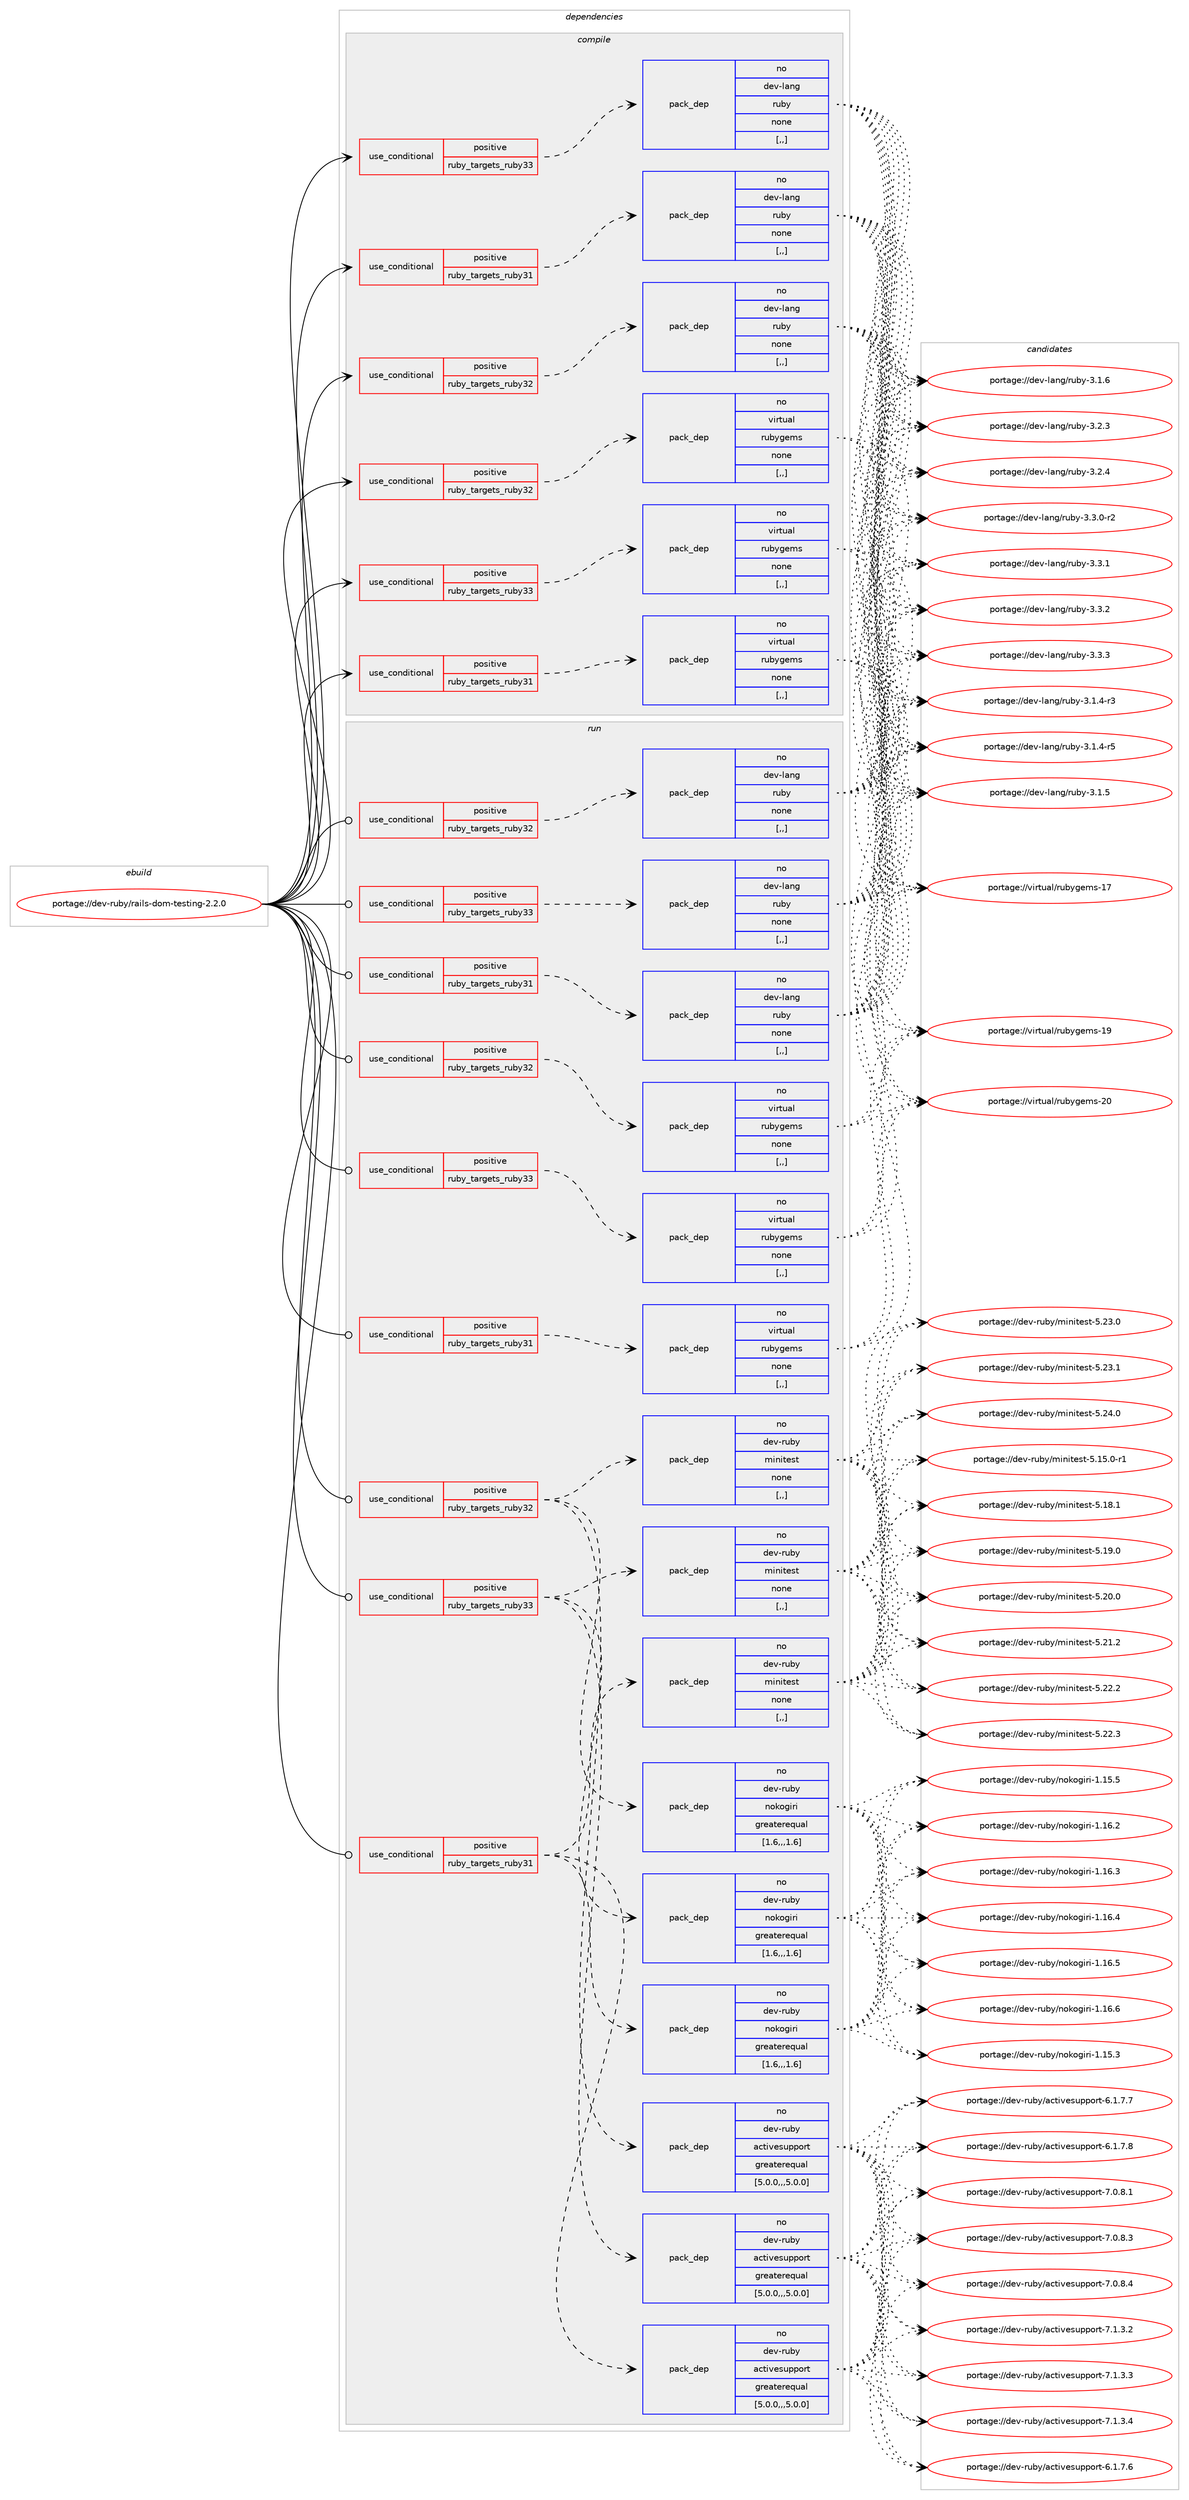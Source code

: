 digraph prolog {

# *************
# Graph options
# *************

newrank=true;
concentrate=true;
compound=true;
graph [rankdir=LR,fontname=Helvetica,fontsize=10,ranksep=1.5];#, ranksep=2.5, nodesep=0.2];
edge  [arrowhead=vee];
node  [fontname=Helvetica,fontsize=10];

# **********
# The ebuild
# **********

subgraph cluster_leftcol {
color=gray;
rank=same;
label=<<i>ebuild</i>>;
id [label="portage://dev-ruby/rails-dom-testing-2.2.0", color=red, width=4, href="../dev-ruby/rails-dom-testing-2.2.0.svg"];
}

# ****************
# The dependencies
# ****************

subgraph cluster_midcol {
color=gray;
label=<<i>dependencies</i>>;
subgraph cluster_compile {
fillcolor="#eeeeee";
style=filled;
label=<<i>compile</i>>;
subgraph cond52067 {
dependency192100 [label=<<TABLE BORDER="0" CELLBORDER="1" CELLSPACING="0" CELLPADDING="4"><TR><TD ROWSPAN="3" CELLPADDING="10">use_conditional</TD></TR><TR><TD>positive</TD></TR><TR><TD>ruby_targets_ruby31</TD></TR></TABLE>>, shape=none, color=red];
subgraph pack138716 {
dependency192101 [label=<<TABLE BORDER="0" CELLBORDER="1" CELLSPACING="0" CELLPADDING="4" WIDTH="220"><TR><TD ROWSPAN="6" CELLPADDING="30">pack_dep</TD></TR><TR><TD WIDTH="110">no</TD></TR><TR><TD>dev-lang</TD></TR><TR><TD>ruby</TD></TR><TR><TD>none</TD></TR><TR><TD>[,,]</TD></TR></TABLE>>, shape=none, color=blue];
}
dependency192100:e -> dependency192101:w [weight=20,style="dashed",arrowhead="vee"];
}
id:e -> dependency192100:w [weight=20,style="solid",arrowhead="vee"];
subgraph cond52068 {
dependency192102 [label=<<TABLE BORDER="0" CELLBORDER="1" CELLSPACING="0" CELLPADDING="4"><TR><TD ROWSPAN="3" CELLPADDING="10">use_conditional</TD></TR><TR><TD>positive</TD></TR><TR><TD>ruby_targets_ruby31</TD></TR></TABLE>>, shape=none, color=red];
subgraph pack138717 {
dependency192103 [label=<<TABLE BORDER="0" CELLBORDER="1" CELLSPACING="0" CELLPADDING="4" WIDTH="220"><TR><TD ROWSPAN="6" CELLPADDING="30">pack_dep</TD></TR><TR><TD WIDTH="110">no</TD></TR><TR><TD>virtual</TD></TR><TR><TD>rubygems</TD></TR><TR><TD>none</TD></TR><TR><TD>[,,]</TD></TR></TABLE>>, shape=none, color=blue];
}
dependency192102:e -> dependency192103:w [weight=20,style="dashed",arrowhead="vee"];
}
id:e -> dependency192102:w [weight=20,style="solid",arrowhead="vee"];
subgraph cond52069 {
dependency192104 [label=<<TABLE BORDER="0" CELLBORDER="1" CELLSPACING="0" CELLPADDING="4"><TR><TD ROWSPAN="3" CELLPADDING="10">use_conditional</TD></TR><TR><TD>positive</TD></TR><TR><TD>ruby_targets_ruby32</TD></TR></TABLE>>, shape=none, color=red];
subgraph pack138718 {
dependency192105 [label=<<TABLE BORDER="0" CELLBORDER="1" CELLSPACING="0" CELLPADDING="4" WIDTH="220"><TR><TD ROWSPAN="6" CELLPADDING="30">pack_dep</TD></TR><TR><TD WIDTH="110">no</TD></TR><TR><TD>dev-lang</TD></TR><TR><TD>ruby</TD></TR><TR><TD>none</TD></TR><TR><TD>[,,]</TD></TR></TABLE>>, shape=none, color=blue];
}
dependency192104:e -> dependency192105:w [weight=20,style="dashed",arrowhead="vee"];
}
id:e -> dependency192104:w [weight=20,style="solid",arrowhead="vee"];
subgraph cond52070 {
dependency192106 [label=<<TABLE BORDER="0" CELLBORDER="1" CELLSPACING="0" CELLPADDING="4"><TR><TD ROWSPAN="3" CELLPADDING="10">use_conditional</TD></TR><TR><TD>positive</TD></TR><TR><TD>ruby_targets_ruby32</TD></TR></TABLE>>, shape=none, color=red];
subgraph pack138719 {
dependency192107 [label=<<TABLE BORDER="0" CELLBORDER="1" CELLSPACING="0" CELLPADDING="4" WIDTH="220"><TR><TD ROWSPAN="6" CELLPADDING="30">pack_dep</TD></TR><TR><TD WIDTH="110">no</TD></TR><TR><TD>virtual</TD></TR><TR><TD>rubygems</TD></TR><TR><TD>none</TD></TR><TR><TD>[,,]</TD></TR></TABLE>>, shape=none, color=blue];
}
dependency192106:e -> dependency192107:w [weight=20,style="dashed",arrowhead="vee"];
}
id:e -> dependency192106:w [weight=20,style="solid",arrowhead="vee"];
subgraph cond52071 {
dependency192108 [label=<<TABLE BORDER="0" CELLBORDER="1" CELLSPACING="0" CELLPADDING="4"><TR><TD ROWSPAN="3" CELLPADDING="10">use_conditional</TD></TR><TR><TD>positive</TD></TR><TR><TD>ruby_targets_ruby33</TD></TR></TABLE>>, shape=none, color=red];
subgraph pack138720 {
dependency192109 [label=<<TABLE BORDER="0" CELLBORDER="1" CELLSPACING="0" CELLPADDING="4" WIDTH="220"><TR><TD ROWSPAN="6" CELLPADDING="30">pack_dep</TD></TR><TR><TD WIDTH="110">no</TD></TR><TR><TD>dev-lang</TD></TR><TR><TD>ruby</TD></TR><TR><TD>none</TD></TR><TR><TD>[,,]</TD></TR></TABLE>>, shape=none, color=blue];
}
dependency192108:e -> dependency192109:w [weight=20,style="dashed",arrowhead="vee"];
}
id:e -> dependency192108:w [weight=20,style="solid",arrowhead="vee"];
subgraph cond52072 {
dependency192110 [label=<<TABLE BORDER="0" CELLBORDER="1" CELLSPACING="0" CELLPADDING="4"><TR><TD ROWSPAN="3" CELLPADDING="10">use_conditional</TD></TR><TR><TD>positive</TD></TR><TR><TD>ruby_targets_ruby33</TD></TR></TABLE>>, shape=none, color=red];
subgraph pack138721 {
dependency192111 [label=<<TABLE BORDER="0" CELLBORDER="1" CELLSPACING="0" CELLPADDING="4" WIDTH="220"><TR><TD ROWSPAN="6" CELLPADDING="30">pack_dep</TD></TR><TR><TD WIDTH="110">no</TD></TR><TR><TD>virtual</TD></TR><TR><TD>rubygems</TD></TR><TR><TD>none</TD></TR><TR><TD>[,,]</TD></TR></TABLE>>, shape=none, color=blue];
}
dependency192110:e -> dependency192111:w [weight=20,style="dashed",arrowhead="vee"];
}
id:e -> dependency192110:w [weight=20,style="solid",arrowhead="vee"];
}
subgraph cluster_compileandrun {
fillcolor="#eeeeee";
style=filled;
label=<<i>compile and run</i>>;
}
subgraph cluster_run {
fillcolor="#eeeeee";
style=filled;
label=<<i>run</i>>;
subgraph cond52073 {
dependency192112 [label=<<TABLE BORDER="0" CELLBORDER="1" CELLSPACING="0" CELLPADDING="4"><TR><TD ROWSPAN="3" CELLPADDING="10">use_conditional</TD></TR><TR><TD>positive</TD></TR><TR><TD>ruby_targets_ruby31</TD></TR></TABLE>>, shape=none, color=red];
subgraph pack138722 {
dependency192113 [label=<<TABLE BORDER="0" CELLBORDER="1" CELLSPACING="0" CELLPADDING="4" WIDTH="220"><TR><TD ROWSPAN="6" CELLPADDING="30">pack_dep</TD></TR><TR><TD WIDTH="110">no</TD></TR><TR><TD>dev-lang</TD></TR><TR><TD>ruby</TD></TR><TR><TD>none</TD></TR><TR><TD>[,,]</TD></TR></TABLE>>, shape=none, color=blue];
}
dependency192112:e -> dependency192113:w [weight=20,style="dashed",arrowhead="vee"];
}
id:e -> dependency192112:w [weight=20,style="solid",arrowhead="odot"];
subgraph cond52074 {
dependency192114 [label=<<TABLE BORDER="0" CELLBORDER="1" CELLSPACING="0" CELLPADDING="4"><TR><TD ROWSPAN="3" CELLPADDING="10">use_conditional</TD></TR><TR><TD>positive</TD></TR><TR><TD>ruby_targets_ruby31</TD></TR></TABLE>>, shape=none, color=red];
subgraph pack138723 {
dependency192115 [label=<<TABLE BORDER="0" CELLBORDER="1" CELLSPACING="0" CELLPADDING="4" WIDTH="220"><TR><TD ROWSPAN="6" CELLPADDING="30">pack_dep</TD></TR><TR><TD WIDTH="110">no</TD></TR><TR><TD>dev-ruby</TD></TR><TR><TD>activesupport</TD></TR><TR><TD>greaterequal</TD></TR><TR><TD>[5.0.0,,,5.0.0]</TD></TR></TABLE>>, shape=none, color=blue];
}
dependency192114:e -> dependency192115:w [weight=20,style="dashed",arrowhead="vee"];
subgraph pack138724 {
dependency192116 [label=<<TABLE BORDER="0" CELLBORDER="1" CELLSPACING="0" CELLPADDING="4" WIDTH="220"><TR><TD ROWSPAN="6" CELLPADDING="30">pack_dep</TD></TR><TR><TD WIDTH="110">no</TD></TR><TR><TD>dev-ruby</TD></TR><TR><TD>nokogiri</TD></TR><TR><TD>greaterequal</TD></TR><TR><TD>[1.6,,,1.6]</TD></TR></TABLE>>, shape=none, color=blue];
}
dependency192114:e -> dependency192116:w [weight=20,style="dashed",arrowhead="vee"];
subgraph pack138725 {
dependency192117 [label=<<TABLE BORDER="0" CELLBORDER="1" CELLSPACING="0" CELLPADDING="4" WIDTH="220"><TR><TD ROWSPAN="6" CELLPADDING="30">pack_dep</TD></TR><TR><TD WIDTH="110">no</TD></TR><TR><TD>dev-ruby</TD></TR><TR><TD>minitest</TD></TR><TR><TD>none</TD></TR><TR><TD>[,,]</TD></TR></TABLE>>, shape=none, color=blue];
}
dependency192114:e -> dependency192117:w [weight=20,style="dashed",arrowhead="vee"];
}
id:e -> dependency192114:w [weight=20,style="solid",arrowhead="odot"];
subgraph cond52075 {
dependency192118 [label=<<TABLE BORDER="0" CELLBORDER="1" CELLSPACING="0" CELLPADDING="4"><TR><TD ROWSPAN="3" CELLPADDING="10">use_conditional</TD></TR><TR><TD>positive</TD></TR><TR><TD>ruby_targets_ruby31</TD></TR></TABLE>>, shape=none, color=red];
subgraph pack138726 {
dependency192119 [label=<<TABLE BORDER="0" CELLBORDER="1" CELLSPACING="0" CELLPADDING="4" WIDTH="220"><TR><TD ROWSPAN="6" CELLPADDING="30">pack_dep</TD></TR><TR><TD WIDTH="110">no</TD></TR><TR><TD>virtual</TD></TR><TR><TD>rubygems</TD></TR><TR><TD>none</TD></TR><TR><TD>[,,]</TD></TR></TABLE>>, shape=none, color=blue];
}
dependency192118:e -> dependency192119:w [weight=20,style="dashed",arrowhead="vee"];
}
id:e -> dependency192118:w [weight=20,style="solid",arrowhead="odot"];
subgraph cond52076 {
dependency192120 [label=<<TABLE BORDER="0" CELLBORDER="1" CELLSPACING="0" CELLPADDING="4"><TR><TD ROWSPAN="3" CELLPADDING="10">use_conditional</TD></TR><TR><TD>positive</TD></TR><TR><TD>ruby_targets_ruby32</TD></TR></TABLE>>, shape=none, color=red];
subgraph pack138727 {
dependency192121 [label=<<TABLE BORDER="0" CELLBORDER="1" CELLSPACING="0" CELLPADDING="4" WIDTH="220"><TR><TD ROWSPAN="6" CELLPADDING="30">pack_dep</TD></TR><TR><TD WIDTH="110">no</TD></TR><TR><TD>dev-lang</TD></TR><TR><TD>ruby</TD></TR><TR><TD>none</TD></TR><TR><TD>[,,]</TD></TR></TABLE>>, shape=none, color=blue];
}
dependency192120:e -> dependency192121:w [weight=20,style="dashed",arrowhead="vee"];
}
id:e -> dependency192120:w [weight=20,style="solid",arrowhead="odot"];
subgraph cond52077 {
dependency192122 [label=<<TABLE BORDER="0" CELLBORDER="1" CELLSPACING="0" CELLPADDING="4"><TR><TD ROWSPAN="3" CELLPADDING="10">use_conditional</TD></TR><TR><TD>positive</TD></TR><TR><TD>ruby_targets_ruby32</TD></TR></TABLE>>, shape=none, color=red];
subgraph pack138728 {
dependency192123 [label=<<TABLE BORDER="0" CELLBORDER="1" CELLSPACING="0" CELLPADDING="4" WIDTH="220"><TR><TD ROWSPAN="6" CELLPADDING="30">pack_dep</TD></TR><TR><TD WIDTH="110">no</TD></TR><TR><TD>dev-ruby</TD></TR><TR><TD>activesupport</TD></TR><TR><TD>greaterequal</TD></TR><TR><TD>[5.0.0,,,5.0.0]</TD></TR></TABLE>>, shape=none, color=blue];
}
dependency192122:e -> dependency192123:w [weight=20,style="dashed",arrowhead="vee"];
subgraph pack138729 {
dependency192124 [label=<<TABLE BORDER="0" CELLBORDER="1" CELLSPACING="0" CELLPADDING="4" WIDTH="220"><TR><TD ROWSPAN="6" CELLPADDING="30">pack_dep</TD></TR><TR><TD WIDTH="110">no</TD></TR><TR><TD>dev-ruby</TD></TR><TR><TD>nokogiri</TD></TR><TR><TD>greaterequal</TD></TR><TR><TD>[1.6,,,1.6]</TD></TR></TABLE>>, shape=none, color=blue];
}
dependency192122:e -> dependency192124:w [weight=20,style="dashed",arrowhead="vee"];
subgraph pack138730 {
dependency192125 [label=<<TABLE BORDER="0" CELLBORDER="1" CELLSPACING="0" CELLPADDING="4" WIDTH="220"><TR><TD ROWSPAN="6" CELLPADDING="30">pack_dep</TD></TR><TR><TD WIDTH="110">no</TD></TR><TR><TD>dev-ruby</TD></TR><TR><TD>minitest</TD></TR><TR><TD>none</TD></TR><TR><TD>[,,]</TD></TR></TABLE>>, shape=none, color=blue];
}
dependency192122:e -> dependency192125:w [weight=20,style="dashed",arrowhead="vee"];
}
id:e -> dependency192122:w [weight=20,style="solid",arrowhead="odot"];
subgraph cond52078 {
dependency192126 [label=<<TABLE BORDER="0" CELLBORDER="1" CELLSPACING="0" CELLPADDING="4"><TR><TD ROWSPAN="3" CELLPADDING="10">use_conditional</TD></TR><TR><TD>positive</TD></TR><TR><TD>ruby_targets_ruby32</TD></TR></TABLE>>, shape=none, color=red];
subgraph pack138731 {
dependency192127 [label=<<TABLE BORDER="0" CELLBORDER="1" CELLSPACING="0" CELLPADDING="4" WIDTH="220"><TR><TD ROWSPAN="6" CELLPADDING="30">pack_dep</TD></TR><TR><TD WIDTH="110">no</TD></TR><TR><TD>virtual</TD></TR><TR><TD>rubygems</TD></TR><TR><TD>none</TD></TR><TR><TD>[,,]</TD></TR></TABLE>>, shape=none, color=blue];
}
dependency192126:e -> dependency192127:w [weight=20,style="dashed",arrowhead="vee"];
}
id:e -> dependency192126:w [weight=20,style="solid",arrowhead="odot"];
subgraph cond52079 {
dependency192128 [label=<<TABLE BORDER="0" CELLBORDER="1" CELLSPACING="0" CELLPADDING="4"><TR><TD ROWSPAN="3" CELLPADDING="10">use_conditional</TD></TR><TR><TD>positive</TD></TR><TR><TD>ruby_targets_ruby33</TD></TR></TABLE>>, shape=none, color=red];
subgraph pack138732 {
dependency192129 [label=<<TABLE BORDER="0" CELLBORDER="1" CELLSPACING="0" CELLPADDING="4" WIDTH="220"><TR><TD ROWSPAN="6" CELLPADDING="30">pack_dep</TD></TR><TR><TD WIDTH="110">no</TD></TR><TR><TD>dev-lang</TD></TR><TR><TD>ruby</TD></TR><TR><TD>none</TD></TR><TR><TD>[,,]</TD></TR></TABLE>>, shape=none, color=blue];
}
dependency192128:e -> dependency192129:w [weight=20,style="dashed",arrowhead="vee"];
}
id:e -> dependency192128:w [weight=20,style="solid",arrowhead="odot"];
subgraph cond52080 {
dependency192130 [label=<<TABLE BORDER="0" CELLBORDER="1" CELLSPACING="0" CELLPADDING="4"><TR><TD ROWSPAN="3" CELLPADDING="10">use_conditional</TD></TR><TR><TD>positive</TD></TR><TR><TD>ruby_targets_ruby33</TD></TR></TABLE>>, shape=none, color=red];
subgraph pack138733 {
dependency192131 [label=<<TABLE BORDER="0" CELLBORDER="1" CELLSPACING="0" CELLPADDING="4" WIDTH="220"><TR><TD ROWSPAN="6" CELLPADDING="30">pack_dep</TD></TR><TR><TD WIDTH="110">no</TD></TR><TR><TD>dev-ruby</TD></TR><TR><TD>activesupport</TD></TR><TR><TD>greaterequal</TD></TR><TR><TD>[5.0.0,,,5.0.0]</TD></TR></TABLE>>, shape=none, color=blue];
}
dependency192130:e -> dependency192131:w [weight=20,style="dashed",arrowhead="vee"];
subgraph pack138734 {
dependency192132 [label=<<TABLE BORDER="0" CELLBORDER="1" CELLSPACING="0" CELLPADDING="4" WIDTH="220"><TR><TD ROWSPAN="6" CELLPADDING="30">pack_dep</TD></TR><TR><TD WIDTH="110">no</TD></TR><TR><TD>dev-ruby</TD></TR><TR><TD>nokogiri</TD></TR><TR><TD>greaterequal</TD></TR><TR><TD>[1.6,,,1.6]</TD></TR></TABLE>>, shape=none, color=blue];
}
dependency192130:e -> dependency192132:w [weight=20,style="dashed",arrowhead="vee"];
subgraph pack138735 {
dependency192133 [label=<<TABLE BORDER="0" CELLBORDER="1" CELLSPACING="0" CELLPADDING="4" WIDTH="220"><TR><TD ROWSPAN="6" CELLPADDING="30">pack_dep</TD></TR><TR><TD WIDTH="110">no</TD></TR><TR><TD>dev-ruby</TD></TR><TR><TD>minitest</TD></TR><TR><TD>none</TD></TR><TR><TD>[,,]</TD></TR></TABLE>>, shape=none, color=blue];
}
dependency192130:e -> dependency192133:w [weight=20,style="dashed",arrowhead="vee"];
}
id:e -> dependency192130:w [weight=20,style="solid",arrowhead="odot"];
subgraph cond52081 {
dependency192134 [label=<<TABLE BORDER="0" CELLBORDER="1" CELLSPACING="0" CELLPADDING="4"><TR><TD ROWSPAN="3" CELLPADDING="10">use_conditional</TD></TR><TR><TD>positive</TD></TR><TR><TD>ruby_targets_ruby33</TD></TR></TABLE>>, shape=none, color=red];
subgraph pack138736 {
dependency192135 [label=<<TABLE BORDER="0" CELLBORDER="1" CELLSPACING="0" CELLPADDING="4" WIDTH="220"><TR><TD ROWSPAN="6" CELLPADDING="30">pack_dep</TD></TR><TR><TD WIDTH="110">no</TD></TR><TR><TD>virtual</TD></TR><TR><TD>rubygems</TD></TR><TR><TD>none</TD></TR><TR><TD>[,,]</TD></TR></TABLE>>, shape=none, color=blue];
}
dependency192134:e -> dependency192135:w [weight=20,style="dashed",arrowhead="vee"];
}
id:e -> dependency192134:w [weight=20,style="solid",arrowhead="odot"];
}
}

# **************
# The candidates
# **************

subgraph cluster_choices {
rank=same;
color=gray;
label=<<i>candidates</i>>;

subgraph choice138716 {
color=black;
nodesep=1;
choice100101118451089711010347114117981214551464946524511451 [label="portage://dev-lang/ruby-3.1.4-r3", color=red, width=4,href="../dev-lang/ruby-3.1.4-r3.svg"];
choice100101118451089711010347114117981214551464946524511453 [label="portage://dev-lang/ruby-3.1.4-r5", color=red, width=4,href="../dev-lang/ruby-3.1.4-r5.svg"];
choice10010111845108971101034711411798121455146494653 [label="portage://dev-lang/ruby-3.1.5", color=red, width=4,href="../dev-lang/ruby-3.1.5.svg"];
choice10010111845108971101034711411798121455146494654 [label="portage://dev-lang/ruby-3.1.6", color=red, width=4,href="../dev-lang/ruby-3.1.6.svg"];
choice10010111845108971101034711411798121455146504651 [label="portage://dev-lang/ruby-3.2.3", color=red, width=4,href="../dev-lang/ruby-3.2.3.svg"];
choice10010111845108971101034711411798121455146504652 [label="portage://dev-lang/ruby-3.2.4", color=red, width=4,href="../dev-lang/ruby-3.2.4.svg"];
choice100101118451089711010347114117981214551465146484511450 [label="portage://dev-lang/ruby-3.3.0-r2", color=red, width=4,href="../dev-lang/ruby-3.3.0-r2.svg"];
choice10010111845108971101034711411798121455146514649 [label="portage://dev-lang/ruby-3.3.1", color=red, width=4,href="../dev-lang/ruby-3.3.1.svg"];
choice10010111845108971101034711411798121455146514650 [label="portage://dev-lang/ruby-3.3.2", color=red, width=4,href="../dev-lang/ruby-3.3.2.svg"];
choice10010111845108971101034711411798121455146514651 [label="portage://dev-lang/ruby-3.3.3", color=red, width=4,href="../dev-lang/ruby-3.3.3.svg"];
dependency192101:e -> choice100101118451089711010347114117981214551464946524511451:w [style=dotted,weight="100"];
dependency192101:e -> choice100101118451089711010347114117981214551464946524511453:w [style=dotted,weight="100"];
dependency192101:e -> choice10010111845108971101034711411798121455146494653:w [style=dotted,weight="100"];
dependency192101:e -> choice10010111845108971101034711411798121455146494654:w [style=dotted,weight="100"];
dependency192101:e -> choice10010111845108971101034711411798121455146504651:w [style=dotted,weight="100"];
dependency192101:e -> choice10010111845108971101034711411798121455146504652:w [style=dotted,weight="100"];
dependency192101:e -> choice100101118451089711010347114117981214551465146484511450:w [style=dotted,weight="100"];
dependency192101:e -> choice10010111845108971101034711411798121455146514649:w [style=dotted,weight="100"];
dependency192101:e -> choice10010111845108971101034711411798121455146514650:w [style=dotted,weight="100"];
dependency192101:e -> choice10010111845108971101034711411798121455146514651:w [style=dotted,weight="100"];
}
subgraph choice138717 {
color=black;
nodesep=1;
choice118105114116117971084711411798121103101109115454955 [label="portage://virtual/rubygems-17", color=red, width=4,href="../virtual/rubygems-17.svg"];
choice118105114116117971084711411798121103101109115454957 [label="portage://virtual/rubygems-19", color=red, width=4,href="../virtual/rubygems-19.svg"];
choice118105114116117971084711411798121103101109115455048 [label="portage://virtual/rubygems-20", color=red, width=4,href="../virtual/rubygems-20.svg"];
dependency192103:e -> choice118105114116117971084711411798121103101109115454955:w [style=dotted,weight="100"];
dependency192103:e -> choice118105114116117971084711411798121103101109115454957:w [style=dotted,weight="100"];
dependency192103:e -> choice118105114116117971084711411798121103101109115455048:w [style=dotted,weight="100"];
}
subgraph choice138718 {
color=black;
nodesep=1;
choice100101118451089711010347114117981214551464946524511451 [label="portage://dev-lang/ruby-3.1.4-r3", color=red, width=4,href="../dev-lang/ruby-3.1.4-r3.svg"];
choice100101118451089711010347114117981214551464946524511453 [label="portage://dev-lang/ruby-3.1.4-r5", color=red, width=4,href="../dev-lang/ruby-3.1.4-r5.svg"];
choice10010111845108971101034711411798121455146494653 [label="portage://dev-lang/ruby-3.1.5", color=red, width=4,href="../dev-lang/ruby-3.1.5.svg"];
choice10010111845108971101034711411798121455146494654 [label="portage://dev-lang/ruby-3.1.6", color=red, width=4,href="../dev-lang/ruby-3.1.6.svg"];
choice10010111845108971101034711411798121455146504651 [label="portage://dev-lang/ruby-3.2.3", color=red, width=4,href="../dev-lang/ruby-3.2.3.svg"];
choice10010111845108971101034711411798121455146504652 [label="portage://dev-lang/ruby-3.2.4", color=red, width=4,href="../dev-lang/ruby-3.2.4.svg"];
choice100101118451089711010347114117981214551465146484511450 [label="portage://dev-lang/ruby-3.3.0-r2", color=red, width=4,href="../dev-lang/ruby-3.3.0-r2.svg"];
choice10010111845108971101034711411798121455146514649 [label="portage://dev-lang/ruby-3.3.1", color=red, width=4,href="../dev-lang/ruby-3.3.1.svg"];
choice10010111845108971101034711411798121455146514650 [label="portage://dev-lang/ruby-3.3.2", color=red, width=4,href="../dev-lang/ruby-3.3.2.svg"];
choice10010111845108971101034711411798121455146514651 [label="portage://dev-lang/ruby-3.3.3", color=red, width=4,href="../dev-lang/ruby-3.3.3.svg"];
dependency192105:e -> choice100101118451089711010347114117981214551464946524511451:w [style=dotted,weight="100"];
dependency192105:e -> choice100101118451089711010347114117981214551464946524511453:w [style=dotted,weight="100"];
dependency192105:e -> choice10010111845108971101034711411798121455146494653:w [style=dotted,weight="100"];
dependency192105:e -> choice10010111845108971101034711411798121455146494654:w [style=dotted,weight="100"];
dependency192105:e -> choice10010111845108971101034711411798121455146504651:w [style=dotted,weight="100"];
dependency192105:e -> choice10010111845108971101034711411798121455146504652:w [style=dotted,weight="100"];
dependency192105:e -> choice100101118451089711010347114117981214551465146484511450:w [style=dotted,weight="100"];
dependency192105:e -> choice10010111845108971101034711411798121455146514649:w [style=dotted,weight="100"];
dependency192105:e -> choice10010111845108971101034711411798121455146514650:w [style=dotted,weight="100"];
dependency192105:e -> choice10010111845108971101034711411798121455146514651:w [style=dotted,weight="100"];
}
subgraph choice138719 {
color=black;
nodesep=1;
choice118105114116117971084711411798121103101109115454955 [label="portage://virtual/rubygems-17", color=red, width=4,href="../virtual/rubygems-17.svg"];
choice118105114116117971084711411798121103101109115454957 [label="portage://virtual/rubygems-19", color=red, width=4,href="../virtual/rubygems-19.svg"];
choice118105114116117971084711411798121103101109115455048 [label="portage://virtual/rubygems-20", color=red, width=4,href="../virtual/rubygems-20.svg"];
dependency192107:e -> choice118105114116117971084711411798121103101109115454955:w [style=dotted,weight="100"];
dependency192107:e -> choice118105114116117971084711411798121103101109115454957:w [style=dotted,weight="100"];
dependency192107:e -> choice118105114116117971084711411798121103101109115455048:w [style=dotted,weight="100"];
}
subgraph choice138720 {
color=black;
nodesep=1;
choice100101118451089711010347114117981214551464946524511451 [label="portage://dev-lang/ruby-3.1.4-r3", color=red, width=4,href="../dev-lang/ruby-3.1.4-r3.svg"];
choice100101118451089711010347114117981214551464946524511453 [label="portage://dev-lang/ruby-3.1.4-r5", color=red, width=4,href="../dev-lang/ruby-3.1.4-r5.svg"];
choice10010111845108971101034711411798121455146494653 [label="portage://dev-lang/ruby-3.1.5", color=red, width=4,href="../dev-lang/ruby-3.1.5.svg"];
choice10010111845108971101034711411798121455146494654 [label="portage://dev-lang/ruby-3.1.6", color=red, width=4,href="../dev-lang/ruby-3.1.6.svg"];
choice10010111845108971101034711411798121455146504651 [label="portage://dev-lang/ruby-3.2.3", color=red, width=4,href="../dev-lang/ruby-3.2.3.svg"];
choice10010111845108971101034711411798121455146504652 [label="portage://dev-lang/ruby-3.2.4", color=red, width=4,href="../dev-lang/ruby-3.2.4.svg"];
choice100101118451089711010347114117981214551465146484511450 [label="portage://dev-lang/ruby-3.3.0-r2", color=red, width=4,href="../dev-lang/ruby-3.3.0-r2.svg"];
choice10010111845108971101034711411798121455146514649 [label="portage://dev-lang/ruby-3.3.1", color=red, width=4,href="../dev-lang/ruby-3.3.1.svg"];
choice10010111845108971101034711411798121455146514650 [label="portage://dev-lang/ruby-3.3.2", color=red, width=4,href="../dev-lang/ruby-3.3.2.svg"];
choice10010111845108971101034711411798121455146514651 [label="portage://dev-lang/ruby-3.3.3", color=red, width=4,href="../dev-lang/ruby-3.3.3.svg"];
dependency192109:e -> choice100101118451089711010347114117981214551464946524511451:w [style=dotted,weight="100"];
dependency192109:e -> choice100101118451089711010347114117981214551464946524511453:w [style=dotted,weight="100"];
dependency192109:e -> choice10010111845108971101034711411798121455146494653:w [style=dotted,weight="100"];
dependency192109:e -> choice10010111845108971101034711411798121455146494654:w [style=dotted,weight="100"];
dependency192109:e -> choice10010111845108971101034711411798121455146504651:w [style=dotted,weight="100"];
dependency192109:e -> choice10010111845108971101034711411798121455146504652:w [style=dotted,weight="100"];
dependency192109:e -> choice100101118451089711010347114117981214551465146484511450:w [style=dotted,weight="100"];
dependency192109:e -> choice10010111845108971101034711411798121455146514649:w [style=dotted,weight="100"];
dependency192109:e -> choice10010111845108971101034711411798121455146514650:w [style=dotted,weight="100"];
dependency192109:e -> choice10010111845108971101034711411798121455146514651:w [style=dotted,weight="100"];
}
subgraph choice138721 {
color=black;
nodesep=1;
choice118105114116117971084711411798121103101109115454955 [label="portage://virtual/rubygems-17", color=red, width=4,href="../virtual/rubygems-17.svg"];
choice118105114116117971084711411798121103101109115454957 [label="portage://virtual/rubygems-19", color=red, width=4,href="../virtual/rubygems-19.svg"];
choice118105114116117971084711411798121103101109115455048 [label="portage://virtual/rubygems-20", color=red, width=4,href="../virtual/rubygems-20.svg"];
dependency192111:e -> choice118105114116117971084711411798121103101109115454955:w [style=dotted,weight="100"];
dependency192111:e -> choice118105114116117971084711411798121103101109115454957:w [style=dotted,weight="100"];
dependency192111:e -> choice118105114116117971084711411798121103101109115455048:w [style=dotted,weight="100"];
}
subgraph choice138722 {
color=black;
nodesep=1;
choice100101118451089711010347114117981214551464946524511451 [label="portage://dev-lang/ruby-3.1.4-r3", color=red, width=4,href="../dev-lang/ruby-3.1.4-r3.svg"];
choice100101118451089711010347114117981214551464946524511453 [label="portage://dev-lang/ruby-3.1.4-r5", color=red, width=4,href="../dev-lang/ruby-3.1.4-r5.svg"];
choice10010111845108971101034711411798121455146494653 [label="portage://dev-lang/ruby-3.1.5", color=red, width=4,href="../dev-lang/ruby-3.1.5.svg"];
choice10010111845108971101034711411798121455146494654 [label="portage://dev-lang/ruby-3.1.6", color=red, width=4,href="../dev-lang/ruby-3.1.6.svg"];
choice10010111845108971101034711411798121455146504651 [label="portage://dev-lang/ruby-3.2.3", color=red, width=4,href="../dev-lang/ruby-3.2.3.svg"];
choice10010111845108971101034711411798121455146504652 [label="portage://dev-lang/ruby-3.2.4", color=red, width=4,href="../dev-lang/ruby-3.2.4.svg"];
choice100101118451089711010347114117981214551465146484511450 [label="portage://dev-lang/ruby-3.3.0-r2", color=red, width=4,href="../dev-lang/ruby-3.3.0-r2.svg"];
choice10010111845108971101034711411798121455146514649 [label="portage://dev-lang/ruby-3.3.1", color=red, width=4,href="../dev-lang/ruby-3.3.1.svg"];
choice10010111845108971101034711411798121455146514650 [label="portage://dev-lang/ruby-3.3.2", color=red, width=4,href="../dev-lang/ruby-3.3.2.svg"];
choice10010111845108971101034711411798121455146514651 [label="portage://dev-lang/ruby-3.3.3", color=red, width=4,href="../dev-lang/ruby-3.3.3.svg"];
dependency192113:e -> choice100101118451089711010347114117981214551464946524511451:w [style=dotted,weight="100"];
dependency192113:e -> choice100101118451089711010347114117981214551464946524511453:w [style=dotted,weight="100"];
dependency192113:e -> choice10010111845108971101034711411798121455146494653:w [style=dotted,weight="100"];
dependency192113:e -> choice10010111845108971101034711411798121455146494654:w [style=dotted,weight="100"];
dependency192113:e -> choice10010111845108971101034711411798121455146504651:w [style=dotted,weight="100"];
dependency192113:e -> choice10010111845108971101034711411798121455146504652:w [style=dotted,weight="100"];
dependency192113:e -> choice100101118451089711010347114117981214551465146484511450:w [style=dotted,weight="100"];
dependency192113:e -> choice10010111845108971101034711411798121455146514649:w [style=dotted,weight="100"];
dependency192113:e -> choice10010111845108971101034711411798121455146514650:w [style=dotted,weight="100"];
dependency192113:e -> choice10010111845108971101034711411798121455146514651:w [style=dotted,weight="100"];
}
subgraph choice138723 {
color=black;
nodesep=1;
choice10010111845114117981214797991161051181011151171121121111141164554464946554654 [label="portage://dev-ruby/activesupport-6.1.7.6", color=red, width=4,href="../dev-ruby/activesupport-6.1.7.6.svg"];
choice10010111845114117981214797991161051181011151171121121111141164554464946554655 [label="portage://dev-ruby/activesupport-6.1.7.7", color=red, width=4,href="../dev-ruby/activesupport-6.1.7.7.svg"];
choice10010111845114117981214797991161051181011151171121121111141164554464946554656 [label="portage://dev-ruby/activesupport-6.1.7.8", color=red, width=4,href="../dev-ruby/activesupport-6.1.7.8.svg"];
choice10010111845114117981214797991161051181011151171121121111141164555464846564649 [label="portage://dev-ruby/activesupport-7.0.8.1", color=red, width=4,href="../dev-ruby/activesupport-7.0.8.1.svg"];
choice10010111845114117981214797991161051181011151171121121111141164555464846564651 [label="portage://dev-ruby/activesupport-7.0.8.3", color=red, width=4,href="../dev-ruby/activesupport-7.0.8.3.svg"];
choice10010111845114117981214797991161051181011151171121121111141164555464846564652 [label="portage://dev-ruby/activesupport-7.0.8.4", color=red, width=4,href="../dev-ruby/activesupport-7.0.8.4.svg"];
choice10010111845114117981214797991161051181011151171121121111141164555464946514650 [label="portage://dev-ruby/activesupport-7.1.3.2", color=red, width=4,href="../dev-ruby/activesupport-7.1.3.2.svg"];
choice10010111845114117981214797991161051181011151171121121111141164555464946514651 [label="portage://dev-ruby/activesupport-7.1.3.3", color=red, width=4,href="../dev-ruby/activesupport-7.1.3.3.svg"];
choice10010111845114117981214797991161051181011151171121121111141164555464946514652 [label="portage://dev-ruby/activesupport-7.1.3.4", color=red, width=4,href="../dev-ruby/activesupport-7.1.3.4.svg"];
dependency192115:e -> choice10010111845114117981214797991161051181011151171121121111141164554464946554654:w [style=dotted,weight="100"];
dependency192115:e -> choice10010111845114117981214797991161051181011151171121121111141164554464946554655:w [style=dotted,weight="100"];
dependency192115:e -> choice10010111845114117981214797991161051181011151171121121111141164554464946554656:w [style=dotted,weight="100"];
dependency192115:e -> choice10010111845114117981214797991161051181011151171121121111141164555464846564649:w [style=dotted,weight="100"];
dependency192115:e -> choice10010111845114117981214797991161051181011151171121121111141164555464846564651:w [style=dotted,weight="100"];
dependency192115:e -> choice10010111845114117981214797991161051181011151171121121111141164555464846564652:w [style=dotted,weight="100"];
dependency192115:e -> choice10010111845114117981214797991161051181011151171121121111141164555464946514650:w [style=dotted,weight="100"];
dependency192115:e -> choice10010111845114117981214797991161051181011151171121121111141164555464946514651:w [style=dotted,weight="100"];
dependency192115:e -> choice10010111845114117981214797991161051181011151171121121111141164555464946514652:w [style=dotted,weight="100"];
}
subgraph choice138724 {
color=black;
nodesep=1;
choice10010111845114117981214711011110711110310511410545494649534651 [label="portage://dev-ruby/nokogiri-1.15.3", color=red, width=4,href="../dev-ruby/nokogiri-1.15.3.svg"];
choice10010111845114117981214711011110711110310511410545494649534653 [label="portage://dev-ruby/nokogiri-1.15.5", color=red, width=4,href="../dev-ruby/nokogiri-1.15.5.svg"];
choice10010111845114117981214711011110711110310511410545494649544650 [label="portage://dev-ruby/nokogiri-1.16.2", color=red, width=4,href="../dev-ruby/nokogiri-1.16.2.svg"];
choice10010111845114117981214711011110711110310511410545494649544651 [label="portage://dev-ruby/nokogiri-1.16.3", color=red, width=4,href="../dev-ruby/nokogiri-1.16.3.svg"];
choice10010111845114117981214711011110711110310511410545494649544652 [label="portage://dev-ruby/nokogiri-1.16.4", color=red, width=4,href="../dev-ruby/nokogiri-1.16.4.svg"];
choice10010111845114117981214711011110711110310511410545494649544653 [label="portage://dev-ruby/nokogiri-1.16.5", color=red, width=4,href="../dev-ruby/nokogiri-1.16.5.svg"];
choice10010111845114117981214711011110711110310511410545494649544654 [label="portage://dev-ruby/nokogiri-1.16.6", color=red, width=4,href="../dev-ruby/nokogiri-1.16.6.svg"];
dependency192116:e -> choice10010111845114117981214711011110711110310511410545494649534651:w [style=dotted,weight="100"];
dependency192116:e -> choice10010111845114117981214711011110711110310511410545494649534653:w [style=dotted,weight="100"];
dependency192116:e -> choice10010111845114117981214711011110711110310511410545494649544650:w [style=dotted,weight="100"];
dependency192116:e -> choice10010111845114117981214711011110711110310511410545494649544651:w [style=dotted,weight="100"];
dependency192116:e -> choice10010111845114117981214711011110711110310511410545494649544652:w [style=dotted,weight="100"];
dependency192116:e -> choice10010111845114117981214711011110711110310511410545494649544653:w [style=dotted,weight="100"];
dependency192116:e -> choice10010111845114117981214711011110711110310511410545494649544654:w [style=dotted,weight="100"];
}
subgraph choice138725 {
color=black;
nodesep=1;
choice100101118451141179812147109105110105116101115116455346495346484511449 [label="portage://dev-ruby/minitest-5.15.0-r1", color=red, width=4,href="../dev-ruby/minitest-5.15.0-r1.svg"];
choice10010111845114117981214710910511010511610111511645534649564649 [label="portage://dev-ruby/minitest-5.18.1", color=red, width=4,href="../dev-ruby/minitest-5.18.1.svg"];
choice10010111845114117981214710910511010511610111511645534649574648 [label="portage://dev-ruby/minitest-5.19.0", color=red, width=4,href="../dev-ruby/minitest-5.19.0.svg"];
choice10010111845114117981214710910511010511610111511645534650484648 [label="portage://dev-ruby/minitest-5.20.0", color=red, width=4,href="../dev-ruby/minitest-5.20.0.svg"];
choice10010111845114117981214710910511010511610111511645534650494650 [label="portage://dev-ruby/minitest-5.21.2", color=red, width=4,href="../dev-ruby/minitest-5.21.2.svg"];
choice10010111845114117981214710910511010511610111511645534650504650 [label="portage://dev-ruby/minitest-5.22.2", color=red, width=4,href="../dev-ruby/minitest-5.22.2.svg"];
choice10010111845114117981214710910511010511610111511645534650504651 [label="portage://dev-ruby/minitest-5.22.3", color=red, width=4,href="../dev-ruby/minitest-5.22.3.svg"];
choice10010111845114117981214710910511010511610111511645534650514648 [label="portage://dev-ruby/minitest-5.23.0", color=red, width=4,href="../dev-ruby/minitest-5.23.0.svg"];
choice10010111845114117981214710910511010511610111511645534650514649 [label="portage://dev-ruby/minitest-5.23.1", color=red, width=4,href="../dev-ruby/minitest-5.23.1.svg"];
choice10010111845114117981214710910511010511610111511645534650524648 [label="portage://dev-ruby/minitest-5.24.0", color=red, width=4,href="../dev-ruby/minitest-5.24.0.svg"];
dependency192117:e -> choice100101118451141179812147109105110105116101115116455346495346484511449:w [style=dotted,weight="100"];
dependency192117:e -> choice10010111845114117981214710910511010511610111511645534649564649:w [style=dotted,weight="100"];
dependency192117:e -> choice10010111845114117981214710910511010511610111511645534649574648:w [style=dotted,weight="100"];
dependency192117:e -> choice10010111845114117981214710910511010511610111511645534650484648:w [style=dotted,weight="100"];
dependency192117:e -> choice10010111845114117981214710910511010511610111511645534650494650:w [style=dotted,weight="100"];
dependency192117:e -> choice10010111845114117981214710910511010511610111511645534650504650:w [style=dotted,weight="100"];
dependency192117:e -> choice10010111845114117981214710910511010511610111511645534650504651:w [style=dotted,weight="100"];
dependency192117:e -> choice10010111845114117981214710910511010511610111511645534650514648:w [style=dotted,weight="100"];
dependency192117:e -> choice10010111845114117981214710910511010511610111511645534650514649:w [style=dotted,weight="100"];
dependency192117:e -> choice10010111845114117981214710910511010511610111511645534650524648:w [style=dotted,weight="100"];
}
subgraph choice138726 {
color=black;
nodesep=1;
choice118105114116117971084711411798121103101109115454955 [label="portage://virtual/rubygems-17", color=red, width=4,href="../virtual/rubygems-17.svg"];
choice118105114116117971084711411798121103101109115454957 [label="portage://virtual/rubygems-19", color=red, width=4,href="../virtual/rubygems-19.svg"];
choice118105114116117971084711411798121103101109115455048 [label="portage://virtual/rubygems-20", color=red, width=4,href="../virtual/rubygems-20.svg"];
dependency192119:e -> choice118105114116117971084711411798121103101109115454955:w [style=dotted,weight="100"];
dependency192119:e -> choice118105114116117971084711411798121103101109115454957:w [style=dotted,weight="100"];
dependency192119:e -> choice118105114116117971084711411798121103101109115455048:w [style=dotted,weight="100"];
}
subgraph choice138727 {
color=black;
nodesep=1;
choice100101118451089711010347114117981214551464946524511451 [label="portage://dev-lang/ruby-3.1.4-r3", color=red, width=4,href="../dev-lang/ruby-3.1.4-r3.svg"];
choice100101118451089711010347114117981214551464946524511453 [label="portage://dev-lang/ruby-3.1.4-r5", color=red, width=4,href="../dev-lang/ruby-3.1.4-r5.svg"];
choice10010111845108971101034711411798121455146494653 [label="portage://dev-lang/ruby-3.1.5", color=red, width=4,href="../dev-lang/ruby-3.1.5.svg"];
choice10010111845108971101034711411798121455146494654 [label="portage://dev-lang/ruby-3.1.6", color=red, width=4,href="../dev-lang/ruby-3.1.6.svg"];
choice10010111845108971101034711411798121455146504651 [label="portage://dev-lang/ruby-3.2.3", color=red, width=4,href="../dev-lang/ruby-3.2.3.svg"];
choice10010111845108971101034711411798121455146504652 [label="portage://dev-lang/ruby-3.2.4", color=red, width=4,href="../dev-lang/ruby-3.2.4.svg"];
choice100101118451089711010347114117981214551465146484511450 [label="portage://dev-lang/ruby-3.3.0-r2", color=red, width=4,href="../dev-lang/ruby-3.3.0-r2.svg"];
choice10010111845108971101034711411798121455146514649 [label="portage://dev-lang/ruby-3.3.1", color=red, width=4,href="../dev-lang/ruby-3.3.1.svg"];
choice10010111845108971101034711411798121455146514650 [label="portage://dev-lang/ruby-3.3.2", color=red, width=4,href="../dev-lang/ruby-3.3.2.svg"];
choice10010111845108971101034711411798121455146514651 [label="portage://dev-lang/ruby-3.3.3", color=red, width=4,href="../dev-lang/ruby-3.3.3.svg"];
dependency192121:e -> choice100101118451089711010347114117981214551464946524511451:w [style=dotted,weight="100"];
dependency192121:e -> choice100101118451089711010347114117981214551464946524511453:w [style=dotted,weight="100"];
dependency192121:e -> choice10010111845108971101034711411798121455146494653:w [style=dotted,weight="100"];
dependency192121:e -> choice10010111845108971101034711411798121455146494654:w [style=dotted,weight="100"];
dependency192121:e -> choice10010111845108971101034711411798121455146504651:w [style=dotted,weight="100"];
dependency192121:e -> choice10010111845108971101034711411798121455146504652:w [style=dotted,weight="100"];
dependency192121:e -> choice100101118451089711010347114117981214551465146484511450:w [style=dotted,weight="100"];
dependency192121:e -> choice10010111845108971101034711411798121455146514649:w [style=dotted,weight="100"];
dependency192121:e -> choice10010111845108971101034711411798121455146514650:w [style=dotted,weight="100"];
dependency192121:e -> choice10010111845108971101034711411798121455146514651:w [style=dotted,weight="100"];
}
subgraph choice138728 {
color=black;
nodesep=1;
choice10010111845114117981214797991161051181011151171121121111141164554464946554654 [label="portage://dev-ruby/activesupport-6.1.7.6", color=red, width=4,href="../dev-ruby/activesupport-6.1.7.6.svg"];
choice10010111845114117981214797991161051181011151171121121111141164554464946554655 [label="portage://dev-ruby/activesupport-6.1.7.7", color=red, width=4,href="../dev-ruby/activesupport-6.1.7.7.svg"];
choice10010111845114117981214797991161051181011151171121121111141164554464946554656 [label="portage://dev-ruby/activesupport-6.1.7.8", color=red, width=4,href="../dev-ruby/activesupport-6.1.7.8.svg"];
choice10010111845114117981214797991161051181011151171121121111141164555464846564649 [label="portage://dev-ruby/activesupport-7.0.8.1", color=red, width=4,href="../dev-ruby/activesupport-7.0.8.1.svg"];
choice10010111845114117981214797991161051181011151171121121111141164555464846564651 [label="portage://dev-ruby/activesupport-7.0.8.3", color=red, width=4,href="../dev-ruby/activesupport-7.0.8.3.svg"];
choice10010111845114117981214797991161051181011151171121121111141164555464846564652 [label="portage://dev-ruby/activesupport-7.0.8.4", color=red, width=4,href="../dev-ruby/activesupport-7.0.8.4.svg"];
choice10010111845114117981214797991161051181011151171121121111141164555464946514650 [label="portage://dev-ruby/activesupport-7.1.3.2", color=red, width=4,href="../dev-ruby/activesupport-7.1.3.2.svg"];
choice10010111845114117981214797991161051181011151171121121111141164555464946514651 [label="portage://dev-ruby/activesupport-7.1.3.3", color=red, width=4,href="../dev-ruby/activesupport-7.1.3.3.svg"];
choice10010111845114117981214797991161051181011151171121121111141164555464946514652 [label="portage://dev-ruby/activesupport-7.1.3.4", color=red, width=4,href="../dev-ruby/activesupport-7.1.3.4.svg"];
dependency192123:e -> choice10010111845114117981214797991161051181011151171121121111141164554464946554654:w [style=dotted,weight="100"];
dependency192123:e -> choice10010111845114117981214797991161051181011151171121121111141164554464946554655:w [style=dotted,weight="100"];
dependency192123:e -> choice10010111845114117981214797991161051181011151171121121111141164554464946554656:w [style=dotted,weight="100"];
dependency192123:e -> choice10010111845114117981214797991161051181011151171121121111141164555464846564649:w [style=dotted,weight="100"];
dependency192123:e -> choice10010111845114117981214797991161051181011151171121121111141164555464846564651:w [style=dotted,weight="100"];
dependency192123:e -> choice10010111845114117981214797991161051181011151171121121111141164555464846564652:w [style=dotted,weight="100"];
dependency192123:e -> choice10010111845114117981214797991161051181011151171121121111141164555464946514650:w [style=dotted,weight="100"];
dependency192123:e -> choice10010111845114117981214797991161051181011151171121121111141164555464946514651:w [style=dotted,weight="100"];
dependency192123:e -> choice10010111845114117981214797991161051181011151171121121111141164555464946514652:w [style=dotted,weight="100"];
}
subgraph choice138729 {
color=black;
nodesep=1;
choice10010111845114117981214711011110711110310511410545494649534651 [label="portage://dev-ruby/nokogiri-1.15.3", color=red, width=4,href="../dev-ruby/nokogiri-1.15.3.svg"];
choice10010111845114117981214711011110711110310511410545494649534653 [label="portage://dev-ruby/nokogiri-1.15.5", color=red, width=4,href="../dev-ruby/nokogiri-1.15.5.svg"];
choice10010111845114117981214711011110711110310511410545494649544650 [label="portage://dev-ruby/nokogiri-1.16.2", color=red, width=4,href="../dev-ruby/nokogiri-1.16.2.svg"];
choice10010111845114117981214711011110711110310511410545494649544651 [label="portage://dev-ruby/nokogiri-1.16.3", color=red, width=4,href="../dev-ruby/nokogiri-1.16.3.svg"];
choice10010111845114117981214711011110711110310511410545494649544652 [label="portage://dev-ruby/nokogiri-1.16.4", color=red, width=4,href="../dev-ruby/nokogiri-1.16.4.svg"];
choice10010111845114117981214711011110711110310511410545494649544653 [label="portage://dev-ruby/nokogiri-1.16.5", color=red, width=4,href="../dev-ruby/nokogiri-1.16.5.svg"];
choice10010111845114117981214711011110711110310511410545494649544654 [label="portage://dev-ruby/nokogiri-1.16.6", color=red, width=4,href="../dev-ruby/nokogiri-1.16.6.svg"];
dependency192124:e -> choice10010111845114117981214711011110711110310511410545494649534651:w [style=dotted,weight="100"];
dependency192124:e -> choice10010111845114117981214711011110711110310511410545494649534653:w [style=dotted,weight="100"];
dependency192124:e -> choice10010111845114117981214711011110711110310511410545494649544650:w [style=dotted,weight="100"];
dependency192124:e -> choice10010111845114117981214711011110711110310511410545494649544651:w [style=dotted,weight="100"];
dependency192124:e -> choice10010111845114117981214711011110711110310511410545494649544652:w [style=dotted,weight="100"];
dependency192124:e -> choice10010111845114117981214711011110711110310511410545494649544653:w [style=dotted,weight="100"];
dependency192124:e -> choice10010111845114117981214711011110711110310511410545494649544654:w [style=dotted,weight="100"];
}
subgraph choice138730 {
color=black;
nodesep=1;
choice100101118451141179812147109105110105116101115116455346495346484511449 [label="portage://dev-ruby/minitest-5.15.0-r1", color=red, width=4,href="../dev-ruby/minitest-5.15.0-r1.svg"];
choice10010111845114117981214710910511010511610111511645534649564649 [label="portage://dev-ruby/minitest-5.18.1", color=red, width=4,href="../dev-ruby/minitest-5.18.1.svg"];
choice10010111845114117981214710910511010511610111511645534649574648 [label="portage://dev-ruby/minitest-5.19.0", color=red, width=4,href="../dev-ruby/minitest-5.19.0.svg"];
choice10010111845114117981214710910511010511610111511645534650484648 [label="portage://dev-ruby/minitest-5.20.0", color=red, width=4,href="../dev-ruby/minitest-5.20.0.svg"];
choice10010111845114117981214710910511010511610111511645534650494650 [label="portage://dev-ruby/minitest-5.21.2", color=red, width=4,href="../dev-ruby/minitest-5.21.2.svg"];
choice10010111845114117981214710910511010511610111511645534650504650 [label="portage://dev-ruby/minitest-5.22.2", color=red, width=4,href="../dev-ruby/minitest-5.22.2.svg"];
choice10010111845114117981214710910511010511610111511645534650504651 [label="portage://dev-ruby/minitest-5.22.3", color=red, width=4,href="../dev-ruby/minitest-5.22.3.svg"];
choice10010111845114117981214710910511010511610111511645534650514648 [label="portage://dev-ruby/minitest-5.23.0", color=red, width=4,href="../dev-ruby/minitest-5.23.0.svg"];
choice10010111845114117981214710910511010511610111511645534650514649 [label="portage://dev-ruby/minitest-5.23.1", color=red, width=4,href="../dev-ruby/minitest-5.23.1.svg"];
choice10010111845114117981214710910511010511610111511645534650524648 [label="portage://dev-ruby/minitest-5.24.0", color=red, width=4,href="../dev-ruby/minitest-5.24.0.svg"];
dependency192125:e -> choice100101118451141179812147109105110105116101115116455346495346484511449:w [style=dotted,weight="100"];
dependency192125:e -> choice10010111845114117981214710910511010511610111511645534649564649:w [style=dotted,weight="100"];
dependency192125:e -> choice10010111845114117981214710910511010511610111511645534649574648:w [style=dotted,weight="100"];
dependency192125:e -> choice10010111845114117981214710910511010511610111511645534650484648:w [style=dotted,weight="100"];
dependency192125:e -> choice10010111845114117981214710910511010511610111511645534650494650:w [style=dotted,weight="100"];
dependency192125:e -> choice10010111845114117981214710910511010511610111511645534650504650:w [style=dotted,weight="100"];
dependency192125:e -> choice10010111845114117981214710910511010511610111511645534650504651:w [style=dotted,weight="100"];
dependency192125:e -> choice10010111845114117981214710910511010511610111511645534650514648:w [style=dotted,weight="100"];
dependency192125:e -> choice10010111845114117981214710910511010511610111511645534650514649:w [style=dotted,weight="100"];
dependency192125:e -> choice10010111845114117981214710910511010511610111511645534650524648:w [style=dotted,weight="100"];
}
subgraph choice138731 {
color=black;
nodesep=1;
choice118105114116117971084711411798121103101109115454955 [label="portage://virtual/rubygems-17", color=red, width=4,href="../virtual/rubygems-17.svg"];
choice118105114116117971084711411798121103101109115454957 [label="portage://virtual/rubygems-19", color=red, width=4,href="../virtual/rubygems-19.svg"];
choice118105114116117971084711411798121103101109115455048 [label="portage://virtual/rubygems-20", color=red, width=4,href="../virtual/rubygems-20.svg"];
dependency192127:e -> choice118105114116117971084711411798121103101109115454955:w [style=dotted,weight="100"];
dependency192127:e -> choice118105114116117971084711411798121103101109115454957:w [style=dotted,weight="100"];
dependency192127:e -> choice118105114116117971084711411798121103101109115455048:w [style=dotted,weight="100"];
}
subgraph choice138732 {
color=black;
nodesep=1;
choice100101118451089711010347114117981214551464946524511451 [label="portage://dev-lang/ruby-3.1.4-r3", color=red, width=4,href="../dev-lang/ruby-3.1.4-r3.svg"];
choice100101118451089711010347114117981214551464946524511453 [label="portage://dev-lang/ruby-3.1.4-r5", color=red, width=4,href="../dev-lang/ruby-3.1.4-r5.svg"];
choice10010111845108971101034711411798121455146494653 [label="portage://dev-lang/ruby-3.1.5", color=red, width=4,href="../dev-lang/ruby-3.1.5.svg"];
choice10010111845108971101034711411798121455146494654 [label="portage://dev-lang/ruby-3.1.6", color=red, width=4,href="../dev-lang/ruby-3.1.6.svg"];
choice10010111845108971101034711411798121455146504651 [label="portage://dev-lang/ruby-3.2.3", color=red, width=4,href="../dev-lang/ruby-3.2.3.svg"];
choice10010111845108971101034711411798121455146504652 [label="portage://dev-lang/ruby-3.2.4", color=red, width=4,href="../dev-lang/ruby-3.2.4.svg"];
choice100101118451089711010347114117981214551465146484511450 [label="portage://dev-lang/ruby-3.3.0-r2", color=red, width=4,href="../dev-lang/ruby-3.3.0-r2.svg"];
choice10010111845108971101034711411798121455146514649 [label="portage://dev-lang/ruby-3.3.1", color=red, width=4,href="../dev-lang/ruby-3.3.1.svg"];
choice10010111845108971101034711411798121455146514650 [label="portage://dev-lang/ruby-3.3.2", color=red, width=4,href="../dev-lang/ruby-3.3.2.svg"];
choice10010111845108971101034711411798121455146514651 [label="portage://dev-lang/ruby-3.3.3", color=red, width=4,href="../dev-lang/ruby-3.3.3.svg"];
dependency192129:e -> choice100101118451089711010347114117981214551464946524511451:w [style=dotted,weight="100"];
dependency192129:e -> choice100101118451089711010347114117981214551464946524511453:w [style=dotted,weight="100"];
dependency192129:e -> choice10010111845108971101034711411798121455146494653:w [style=dotted,weight="100"];
dependency192129:e -> choice10010111845108971101034711411798121455146494654:w [style=dotted,weight="100"];
dependency192129:e -> choice10010111845108971101034711411798121455146504651:w [style=dotted,weight="100"];
dependency192129:e -> choice10010111845108971101034711411798121455146504652:w [style=dotted,weight="100"];
dependency192129:e -> choice100101118451089711010347114117981214551465146484511450:w [style=dotted,weight="100"];
dependency192129:e -> choice10010111845108971101034711411798121455146514649:w [style=dotted,weight="100"];
dependency192129:e -> choice10010111845108971101034711411798121455146514650:w [style=dotted,weight="100"];
dependency192129:e -> choice10010111845108971101034711411798121455146514651:w [style=dotted,weight="100"];
}
subgraph choice138733 {
color=black;
nodesep=1;
choice10010111845114117981214797991161051181011151171121121111141164554464946554654 [label="portage://dev-ruby/activesupport-6.1.7.6", color=red, width=4,href="../dev-ruby/activesupport-6.1.7.6.svg"];
choice10010111845114117981214797991161051181011151171121121111141164554464946554655 [label="portage://dev-ruby/activesupport-6.1.7.7", color=red, width=4,href="../dev-ruby/activesupport-6.1.7.7.svg"];
choice10010111845114117981214797991161051181011151171121121111141164554464946554656 [label="portage://dev-ruby/activesupport-6.1.7.8", color=red, width=4,href="../dev-ruby/activesupport-6.1.7.8.svg"];
choice10010111845114117981214797991161051181011151171121121111141164555464846564649 [label="portage://dev-ruby/activesupport-7.0.8.1", color=red, width=4,href="../dev-ruby/activesupport-7.0.8.1.svg"];
choice10010111845114117981214797991161051181011151171121121111141164555464846564651 [label="portage://dev-ruby/activesupport-7.0.8.3", color=red, width=4,href="../dev-ruby/activesupport-7.0.8.3.svg"];
choice10010111845114117981214797991161051181011151171121121111141164555464846564652 [label="portage://dev-ruby/activesupport-7.0.8.4", color=red, width=4,href="../dev-ruby/activesupport-7.0.8.4.svg"];
choice10010111845114117981214797991161051181011151171121121111141164555464946514650 [label="portage://dev-ruby/activesupport-7.1.3.2", color=red, width=4,href="../dev-ruby/activesupport-7.1.3.2.svg"];
choice10010111845114117981214797991161051181011151171121121111141164555464946514651 [label="portage://dev-ruby/activesupport-7.1.3.3", color=red, width=4,href="../dev-ruby/activesupport-7.1.3.3.svg"];
choice10010111845114117981214797991161051181011151171121121111141164555464946514652 [label="portage://dev-ruby/activesupport-7.1.3.4", color=red, width=4,href="../dev-ruby/activesupport-7.1.3.4.svg"];
dependency192131:e -> choice10010111845114117981214797991161051181011151171121121111141164554464946554654:w [style=dotted,weight="100"];
dependency192131:e -> choice10010111845114117981214797991161051181011151171121121111141164554464946554655:w [style=dotted,weight="100"];
dependency192131:e -> choice10010111845114117981214797991161051181011151171121121111141164554464946554656:w [style=dotted,weight="100"];
dependency192131:e -> choice10010111845114117981214797991161051181011151171121121111141164555464846564649:w [style=dotted,weight="100"];
dependency192131:e -> choice10010111845114117981214797991161051181011151171121121111141164555464846564651:w [style=dotted,weight="100"];
dependency192131:e -> choice10010111845114117981214797991161051181011151171121121111141164555464846564652:w [style=dotted,weight="100"];
dependency192131:e -> choice10010111845114117981214797991161051181011151171121121111141164555464946514650:w [style=dotted,weight="100"];
dependency192131:e -> choice10010111845114117981214797991161051181011151171121121111141164555464946514651:w [style=dotted,weight="100"];
dependency192131:e -> choice10010111845114117981214797991161051181011151171121121111141164555464946514652:w [style=dotted,weight="100"];
}
subgraph choice138734 {
color=black;
nodesep=1;
choice10010111845114117981214711011110711110310511410545494649534651 [label="portage://dev-ruby/nokogiri-1.15.3", color=red, width=4,href="../dev-ruby/nokogiri-1.15.3.svg"];
choice10010111845114117981214711011110711110310511410545494649534653 [label="portage://dev-ruby/nokogiri-1.15.5", color=red, width=4,href="../dev-ruby/nokogiri-1.15.5.svg"];
choice10010111845114117981214711011110711110310511410545494649544650 [label="portage://dev-ruby/nokogiri-1.16.2", color=red, width=4,href="../dev-ruby/nokogiri-1.16.2.svg"];
choice10010111845114117981214711011110711110310511410545494649544651 [label="portage://dev-ruby/nokogiri-1.16.3", color=red, width=4,href="../dev-ruby/nokogiri-1.16.3.svg"];
choice10010111845114117981214711011110711110310511410545494649544652 [label="portage://dev-ruby/nokogiri-1.16.4", color=red, width=4,href="../dev-ruby/nokogiri-1.16.4.svg"];
choice10010111845114117981214711011110711110310511410545494649544653 [label="portage://dev-ruby/nokogiri-1.16.5", color=red, width=4,href="../dev-ruby/nokogiri-1.16.5.svg"];
choice10010111845114117981214711011110711110310511410545494649544654 [label="portage://dev-ruby/nokogiri-1.16.6", color=red, width=4,href="../dev-ruby/nokogiri-1.16.6.svg"];
dependency192132:e -> choice10010111845114117981214711011110711110310511410545494649534651:w [style=dotted,weight="100"];
dependency192132:e -> choice10010111845114117981214711011110711110310511410545494649534653:w [style=dotted,weight="100"];
dependency192132:e -> choice10010111845114117981214711011110711110310511410545494649544650:w [style=dotted,weight="100"];
dependency192132:e -> choice10010111845114117981214711011110711110310511410545494649544651:w [style=dotted,weight="100"];
dependency192132:e -> choice10010111845114117981214711011110711110310511410545494649544652:w [style=dotted,weight="100"];
dependency192132:e -> choice10010111845114117981214711011110711110310511410545494649544653:w [style=dotted,weight="100"];
dependency192132:e -> choice10010111845114117981214711011110711110310511410545494649544654:w [style=dotted,weight="100"];
}
subgraph choice138735 {
color=black;
nodesep=1;
choice100101118451141179812147109105110105116101115116455346495346484511449 [label="portage://dev-ruby/minitest-5.15.0-r1", color=red, width=4,href="../dev-ruby/minitest-5.15.0-r1.svg"];
choice10010111845114117981214710910511010511610111511645534649564649 [label="portage://dev-ruby/minitest-5.18.1", color=red, width=4,href="../dev-ruby/minitest-5.18.1.svg"];
choice10010111845114117981214710910511010511610111511645534649574648 [label="portage://dev-ruby/minitest-5.19.0", color=red, width=4,href="../dev-ruby/minitest-5.19.0.svg"];
choice10010111845114117981214710910511010511610111511645534650484648 [label="portage://dev-ruby/minitest-5.20.0", color=red, width=4,href="../dev-ruby/minitest-5.20.0.svg"];
choice10010111845114117981214710910511010511610111511645534650494650 [label="portage://dev-ruby/minitest-5.21.2", color=red, width=4,href="../dev-ruby/minitest-5.21.2.svg"];
choice10010111845114117981214710910511010511610111511645534650504650 [label="portage://dev-ruby/minitest-5.22.2", color=red, width=4,href="../dev-ruby/minitest-5.22.2.svg"];
choice10010111845114117981214710910511010511610111511645534650504651 [label="portage://dev-ruby/minitest-5.22.3", color=red, width=4,href="../dev-ruby/minitest-5.22.3.svg"];
choice10010111845114117981214710910511010511610111511645534650514648 [label="portage://dev-ruby/minitest-5.23.0", color=red, width=4,href="../dev-ruby/minitest-5.23.0.svg"];
choice10010111845114117981214710910511010511610111511645534650514649 [label="portage://dev-ruby/minitest-5.23.1", color=red, width=4,href="../dev-ruby/minitest-5.23.1.svg"];
choice10010111845114117981214710910511010511610111511645534650524648 [label="portage://dev-ruby/minitest-5.24.0", color=red, width=4,href="../dev-ruby/minitest-5.24.0.svg"];
dependency192133:e -> choice100101118451141179812147109105110105116101115116455346495346484511449:w [style=dotted,weight="100"];
dependency192133:e -> choice10010111845114117981214710910511010511610111511645534649564649:w [style=dotted,weight="100"];
dependency192133:e -> choice10010111845114117981214710910511010511610111511645534649574648:w [style=dotted,weight="100"];
dependency192133:e -> choice10010111845114117981214710910511010511610111511645534650484648:w [style=dotted,weight="100"];
dependency192133:e -> choice10010111845114117981214710910511010511610111511645534650494650:w [style=dotted,weight="100"];
dependency192133:e -> choice10010111845114117981214710910511010511610111511645534650504650:w [style=dotted,weight="100"];
dependency192133:e -> choice10010111845114117981214710910511010511610111511645534650504651:w [style=dotted,weight="100"];
dependency192133:e -> choice10010111845114117981214710910511010511610111511645534650514648:w [style=dotted,weight="100"];
dependency192133:e -> choice10010111845114117981214710910511010511610111511645534650514649:w [style=dotted,weight="100"];
dependency192133:e -> choice10010111845114117981214710910511010511610111511645534650524648:w [style=dotted,weight="100"];
}
subgraph choice138736 {
color=black;
nodesep=1;
choice118105114116117971084711411798121103101109115454955 [label="portage://virtual/rubygems-17", color=red, width=4,href="../virtual/rubygems-17.svg"];
choice118105114116117971084711411798121103101109115454957 [label="portage://virtual/rubygems-19", color=red, width=4,href="../virtual/rubygems-19.svg"];
choice118105114116117971084711411798121103101109115455048 [label="portage://virtual/rubygems-20", color=red, width=4,href="../virtual/rubygems-20.svg"];
dependency192135:e -> choice118105114116117971084711411798121103101109115454955:w [style=dotted,weight="100"];
dependency192135:e -> choice118105114116117971084711411798121103101109115454957:w [style=dotted,weight="100"];
dependency192135:e -> choice118105114116117971084711411798121103101109115455048:w [style=dotted,weight="100"];
}
}

}
